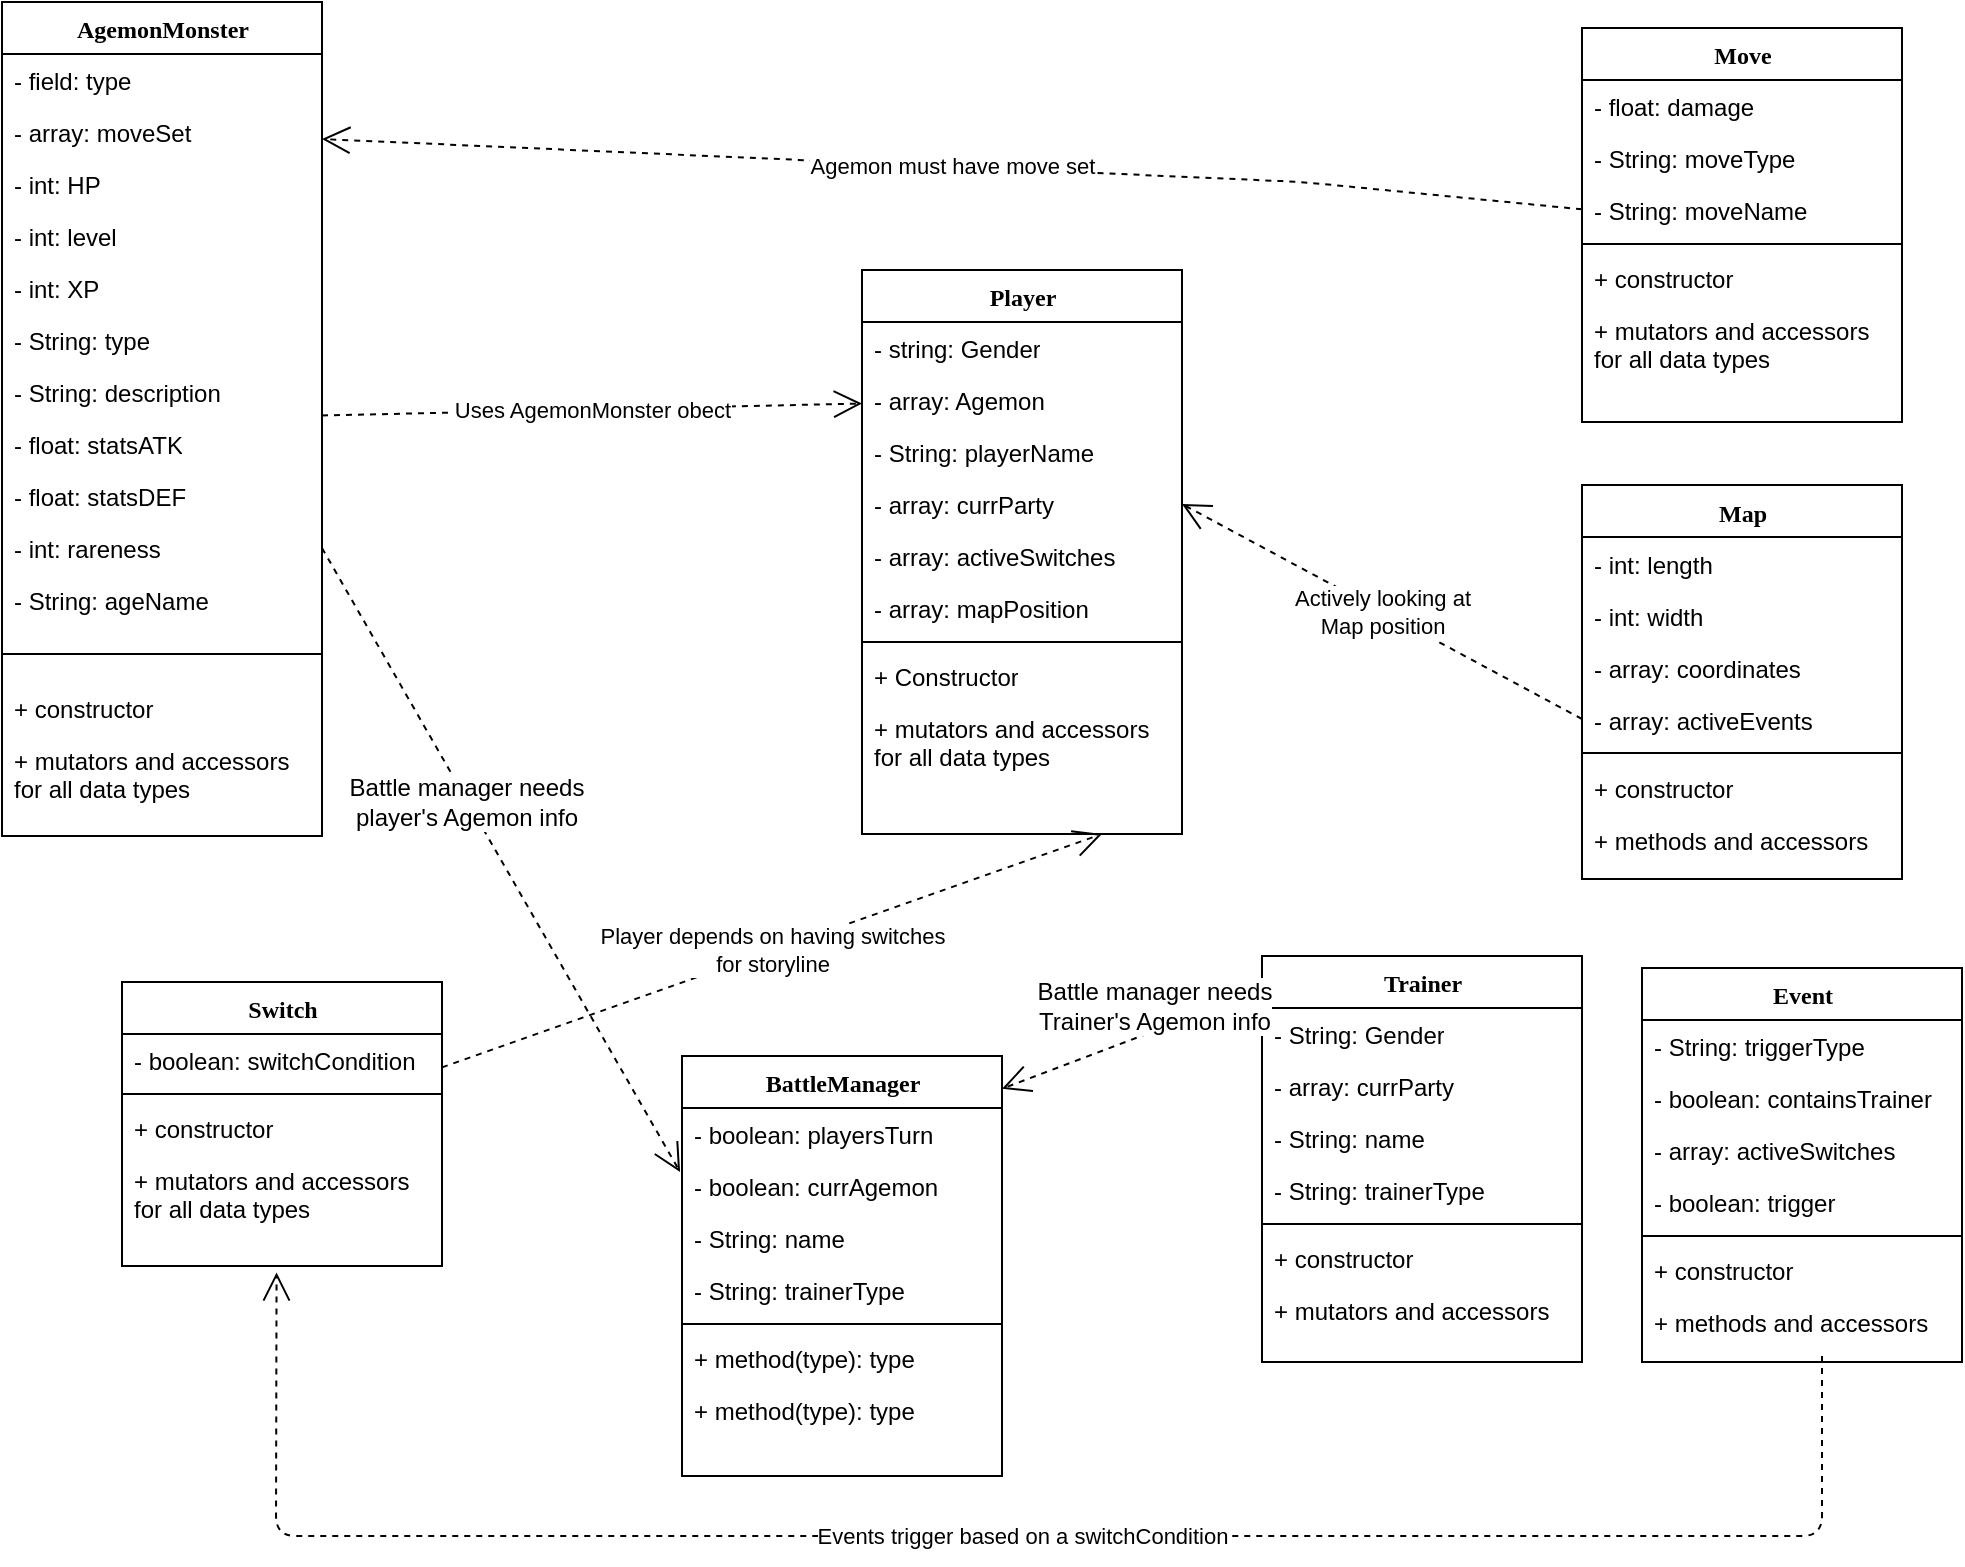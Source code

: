 <mxfile version="10.6.1" type="device"><diagram name="Page-1" id="9f46799a-70d6-7492-0946-bef42562c5a5"><mxGraphModel dx="1640" dy="899" grid="1" gridSize="10" guides="1" tooltips="1" connect="1" arrows="1" fold="1" page="1" pageScale="1" pageWidth="1100" pageHeight="850" background="#ffffff" math="0" shadow="0"><root><mxCell id="0"/><mxCell id="1" parent="0"/><mxCell id="78961159f06e98e8-17" value="Player" style="swimlane;html=1;fontStyle=1;align=center;verticalAlign=top;childLayout=stackLayout;horizontal=1;startSize=26;horizontalStack=0;resizeParent=1;resizeLast=0;collapsible=1;marginBottom=0;swimlaneFillColor=#ffffff;rounded=0;shadow=0;comic=0;labelBackgroundColor=none;strokeColor=#000000;strokeWidth=1;fillColor=none;fontFamily=Verdana;fontSize=12;fontColor=#000000;" parent="1" vertex="1"><mxGeometry x="480" y="187" width="160" height="282" as="geometry"/></mxCell><mxCell id="78961159f06e98e8-21" value="- string: Gender" style="text;html=1;strokeColor=none;fillColor=none;align=left;verticalAlign=top;spacingLeft=4;spacingRight=4;whiteSpace=wrap;overflow=hidden;rotatable=0;points=[[0,0.5],[1,0.5]];portConstraint=eastwest;" parent="78961159f06e98e8-17" vertex="1"><mxGeometry y="26" width="160" height="26" as="geometry"/></mxCell><mxCell id="78961159f06e98e8-23" value="- array: Agemon" style="text;html=1;strokeColor=none;fillColor=none;align=left;verticalAlign=top;spacingLeft=4;spacingRight=4;whiteSpace=wrap;overflow=hidden;rotatable=0;points=[[0,0.5],[1,0.5]];portConstraint=eastwest;" parent="78961159f06e98e8-17" vertex="1"><mxGeometry y="52" width="160" height="26" as="geometry"/></mxCell><mxCell id="78961159f06e98e8-25" value="- String: playerName" style="text;html=1;strokeColor=none;fillColor=none;align=left;verticalAlign=top;spacingLeft=4;spacingRight=4;whiteSpace=wrap;overflow=hidden;rotatable=0;points=[[0,0.5],[1,0.5]];portConstraint=eastwest;" parent="78961159f06e98e8-17" vertex="1"><mxGeometry y="78" width="160" height="26" as="geometry"/></mxCell><mxCell id="78961159f06e98e8-26" value="- array: currParty" style="text;html=1;strokeColor=none;fillColor=none;align=left;verticalAlign=top;spacingLeft=4;spacingRight=4;whiteSpace=wrap;overflow=hidden;rotatable=0;points=[[0,0.5],[1,0.5]];portConstraint=eastwest;" parent="78961159f06e98e8-17" vertex="1"><mxGeometry y="104" width="160" height="26" as="geometry"/></mxCell><mxCell id="78961159f06e98e8-24" value="- array: activeSwitches" style="text;html=1;strokeColor=none;fillColor=none;align=left;verticalAlign=top;spacingLeft=4;spacingRight=4;whiteSpace=wrap;overflow=hidden;rotatable=0;points=[[0,0.5],[1,0.5]];portConstraint=eastwest;" parent="78961159f06e98e8-17" vertex="1"><mxGeometry y="130" width="160" height="26" as="geometry"/></mxCell><mxCell id="37anoXIaGExkHQI6Gx-t-56" value="- array: mapPosition" style="text;html=1;strokeColor=none;fillColor=none;align=left;verticalAlign=top;spacingLeft=4;spacingRight=4;whiteSpace=wrap;overflow=hidden;rotatable=0;points=[[0,0.5],[1,0.5]];portConstraint=eastwest;" vertex="1" parent="78961159f06e98e8-17"><mxGeometry y="156" width="160" height="26" as="geometry"/></mxCell><mxCell id="78961159f06e98e8-19" value="" style="line;html=1;strokeWidth=1;fillColor=none;align=left;verticalAlign=middle;spacingTop=-1;spacingLeft=3;spacingRight=3;rotatable=0;labelPosition=right;points=[];portConstraint=eastwest;" parent="78961159f06e98e8-17" vertex="1"><mxGeometry y="182" width="160" height="8" as="geometry"/></mxCell><mxCell id="78961159f06e98e8-20" value="+ Constructor" style="text;html=1;strokeColor=none;fillColor=none;align=left;verticalAlign=top;spacingLeft=4;spacingRight=4;whiteSpace=wrap;overflow=hidden;rotatable=0;points=[[0,0.5],[1,0.5]];portConstraint=eastwest;" parent="78961159f06e98e8-17" vertex="1"><mxGeometry y="190" width="160" height="26" as="geometry"/></mxCell><mxCell id="78961159f06e98e8-27" value="+ mutators and accessors for all data types&lt;br&gt;" style="text;html=1;strokeColor=none;fillColor=none;align=left;verticalAlign=top;spacingLeft=4;spacingRight=4;whiteSpace=wrap;overflow=hidden;rotatable=0;points=[[0,0.5],[1,0.5]];portConstraint=eastwest;" parent="78961159f06e98e8-17" vertex="1"><mxGeometry y="216" width="160" height="40" as="geometry"/></mxCell><mxCell id="78961159f06e98e8-43" value="Event" style="swimlane;html=1;fontStyle=1;align=center;verticalAlign=top;childLayout=stackLayout;horizontal=1;startSize=26;horizontalStack=0;resizeParent=1;resizeLast=0;collapsible=1;marginBottom=0;swimlaneFillColor=#ffffff;rounded=0;shadow=0;comic=0;labelBackgroundColor=none;strokeColor=#000000;strokeWidth=1;fillColor=none;fontFamily=Verdana;fontSize=12;fontColor=#000000;" parent="1" vertex="1"><mxGeometry x="870" y="536" width="160" height="197" as="geometry"/></mxCell><mxCell id="78961159f06e98e8-44" value="- String: triggerType" style="text;html=1;strokeColor=none;fillColor=none;align=left;verticalAlign=top;spacingLeft=4;spacingRight=4;whiteSpace=wrap;overflow=hidden;rotatable=0;points=[[0,0.5],[1,0.5]];portConstraint=eastwest;" parent="78961159f06e98e8-43" vertex="1"><mxGeometry y="26" width="160" height="26" as="geometry"/></mxCell><mxCell id="78961159f06e98e8-45" value="- boolean: containsTrainer" style="text;html=1;strokeColor=none;fillColor=none;align=left;verticalAlign=top;spacingLeft=4;spacingRight=4;whiteSpace=wrap;overflow=hidden;rotatable=0;points=[[0,0.5],[1,0.5]];portConstraint=eastwest;" parent="78961159f06e98e8-43" vertex="1"><mxGeometry y="52" width="160" height="26" as="geometry"/></mxCell><mxCell id="78961159f06e98e8-49" value="- array: activeSwitches" style="text;html=1;strokeColor=none;fillColor=none;align=left;verticalAlign=top;spacingLeft=4;spacingRight=4;whiteSpace=wrap;overflow=hidden;rotatable=0;points=[[0,0.5],[1,0.5]];portConstraint=eastwest;" parent="78961159f06e98e8-43" vertex="1"><mxGeometry y="78" width="160" height="26" as="geometry"/></mxCell><mxCell id="78961159f06e98e8-50" value="- boolean: trigger&amp;nbsp;" style="text;html=1;strokeColor=none;fillColor=none;align=left;verticalAlign=top;spacingLeft=4;spacingRight=4;whiteSpace=wrap;overflow=hidden;rotatable=0;points=[[0,0.5],[1,0.5]];portConstraint=eastwest;" parent="78961159f06e98e8-43" vertex="1"><mxGeometry y="104" width="160" height="26" as="geometry"/></mxCell><mxCell id="78961159f06e98e8-51" value="" style="line;html=1;strokeWidth=1;fillColor=none;align=left;verticalAlign=middle;spacingTop=-1;spacingLeft=3;spacingRight=3;rotatable=0;labelPosition=right;points=[];portConstraint=eastwest;" parent="78961159f06e98e8-43" vertex="1"><mxGeometry y="130" width="160" height="8" as="geometry"/></mxCell><mxCell id="78961159f06e98e8-52" value="+ constructor" style="text;html=1;strokeColor=none;fillColor=none;align=left;verticalAlign=top;spacingLeft=4;spacingRight=4;whiteSpace=wrap;overflow=hidden;rotatable=0;points=[[0,0.5],[1,0.5]];portConstraint=eastwest;" parent="78961159f06e98e8-43" vertex="1"><mxGeometry y="138" width="160" height="26" as="geometry"/></mxCell><mxCell id="78961159f06e98e8-53" value="+ methods and accessors" style="text;html=1;strokeColor=none;fillColor=none;align=left;verticalAlign=top;spacingLeft=4;spacingRight=4;whiteSpace=wrap;overflow=hidden;rotatable=0;points=[[0,0.5],[1,0.5]];portConstraint=eastwest;" parent="78961159f06e98e8-43" vertex="1"><mxGeometry y="164" width="160" height="26" as="geometry"/></mxCell><mxCell id="37anoXIaGExkHQI6Gx-t-1" value="AgemonMonster" style="swimlane;html=1;fontStyle=1;align=center;verticalAlign=top;childLayout=stackLayout;horizontal=1;startSize=26;horizontalStack=0;resizeParent=1;resizeLast=0;collapsible=1;marginBottom=0;swimlaneFillColor=#ffffff;rounded=0;shadow=0;comic=0;labelBackgroundColor=none;strokeColor=#000000;strokeWidth=1;fillColor=none;fontFamily=Verdana;fontSize=12;fontColor=#000000;" vertex="1" parent="1"><mxGeometry x="50" y="53" width="160" height="417" as="geometry"/></mxCell><mxCell id="37anoXIaGExkHQI6Gx-t-4" value="-&amp;nbsp;field: type" style="text;html=1;strokeColor=none;fillColor=none;align=left;verticalAlign=top;spacingLeft=4;spacingRight=4;whiteSpace=wrap;overflow=hidden;rotatable=0;points=[[0,0.5],[1,0.5]];portConstraint=eastwest;" vertex="1" parent="37anoXIaGExkHQI6Gx-t-1"><mxGeometry y="26" width="160" height="26" as="geometry"/></mxCell><mxCell id="37anoXIaGExkHQI6Gx-t-2" value="- array: moveSet" style="text;html=1;strokeColor=none;fillColor=none;align=left;verticalAlign=top;spacingLeft=4;spacingRight=4;whiteSpace=wrap;overflow=hidden;rotatable=0;points=[[0,0.5],[1,0.5]];portConstraint=eastwest;" vertex="1" parent="37anoXIaGExkHQI6Gx-t-1"><mxGeometry y="52" width="160" height="26" as="geometry"/></mxCell><mxCell id="37anoXIaGExkHQI6Gx-t-3" value="- int: HP&lt;br&gt;" style="text;html=1;strokeColor=none;fillColor=none;align=left;verticalAlign=top;spacingLeft=4;spacingRight=4;whiteSpace=wrap;overflow=hidden;rotatable=0;points=[[0,0.5],[1,0.5]];portConstraint=eastwest;" vertex="1" parent="37anoXIaGExkHQI6Gx-t-1"><mxGeometry y="78" width="160" height="26" as="geometry"/></mxCell><mxCell id="37anoXIaGExkHQI6Gx-t-5" value="- int: level" style="text;html=1;strokeColor=none;fillColor=none;align=left;verticalAlign=top;spacingLeft=4;spacingRight=4;whiteSpace=wrap;overflow=hidden;rotatable=0;points=[[0,0.5],[1,0.5]];portConstraint=eastwest;" vertex="1" parent="37anoXIaGExkHQI6Gx-t-1"><mxGeometry y="104" width="160" height="26" as="geometry"/></mxCell><mxCell id="37anoXIaGExkHQI6Gx-t-20" value="- int: XP" style="text;html=1;strokeColor=none;fillColor=none;align=left;verticalAlign=top;spacingLeft=4;spacingRight=4;whiteSpace=wrap;overflow=hidden;rotatable=0;points=[[0,0.5],[1,0.5]];portConstraint=eastwest;" vertex="1" parent="37anoXIaGExkHQI6Gx-t-1"><mxGeometry y="130" width="160" height="26" as="geometry"/></mxCell><mxCell id="37anoXIaGExkHQI6Gx-t-21" value="- String: type&lt;br&gt;" style="text;html=1;strokeColor=none;fillColor=none;align=left;verticalAlign=top;spacingLeft=4;spacingRight=4;whiteSpace=wrap;overflow=hidden;rotatable=0;points=[[0,0.5],[1,0.5]];portConstraint=eastwest;" vertex="1" parent="37anoXIaGExkHQI6Gx-t-1"><mxGeometry y="156" width="160" height="26" as="geometry"/></mxCell><mxCell id="37anoXIaGExkHQI6Gx-t-22" value="- String: description" style="text;html=1;strokeColor=none;fillColor=none;align=left;verticalAlign=top;spacingLeft=4;spacingRight=4;whiteSpace=wrap;overflow=hidden;rotatable=0;points=[[0,0.5],[1,0.5]];portConstraint=eastwest;" vertex="1" parent="37anoXIaGExkHQI6Gx-t-1"><mxGeometry y="182" width="160" height="26" as="geometry"/></mxCell><mxCell id="37anoXIaGExkHQI6Gx-t-23" value="- float: statsATK" style="text;html=1;strokeColor=none;fillColor=none;align=left;verticalAlign=top;spacingLeft=4;spacingRight=4;whiteSpace=wrap;overflow=hidden;rotatable=0;points=[[0,0.5],[1,0.5]];portConstraint=eastwest;" vertex="1" parent="37anoXIaGExkHQI6Gx-t-1"><mxGeometry y="208" width="160" height="26" as="geometry"/></mxCell><mxCell id="37anoXIaGExkHQI6Gx-t-24" value="- float: statsDEF" style="text;html=1;strokeColor=none;fillColor=none;align=left;verticalAlign=top;spacingLeft=4;spacingRight=4;whiteSpace=wrap;overflow=hidden;rotatable=0;points=[[0,0.5],[1,0.5]];portConstraint=eastwest;" vertex="1" parent="37anoXIaGExkHQI6Gx-t-1"><mxGeometry y="234" width="160" height="26" as="geometry"/></mxCell><mxCell id="37anoXIaGExkHQI6Gx-t-25" value="- int: rareness" style="text;html=1;strokeColor=none;fillColor=none;align=left;verticalAlign=top;spacingLeft=4;spacingRight=4;whiteSpace=wrap;overflow=hidden;rotatable=0;points=[[0,0.5],[1,0.5]];portConstraint=eastwest;" vertex="1" parent="37anoXIaGExkHQI6Gx-t-1"><mxGeometry y="260" width="160" height="26" as="geometry"/></mxCell><mxCell id="37anoXIaGExkHQI6Gx-t-26" value="- String: ageName" style="text;html=1;strokeColor=none;fillColor=none;align=left;verticalAlign=top;spacingLeft=4;spacingRight=4;whiteSpace=wrap;overflow=hidden;rotatable=0;points=[[0,0.5],[1,0.5]];portConstraint=eastwest;" vertex="1" parent="37anoXIaGExkHQI6Gx-t-1"><mxGeometry y="286" width="160" height="26" as="geometry"/></mxCell><mxCell id="37anoXIaGExkHQI6Gx-t-6" value="" style="line;html=1;strokeWidth=1;fillColor=none;align=left;verticalAlign=middle;spacingTop=-1;spacingLeft=3;spacingRight=3;rotatable=0;labelPosition=right;points=[];portConstraint=eastwest;" vertex="1" parent="37anoXIaGExkHQI6Gx-t-1"><mxGeometry y="312" width="160" height="28" as="geometry"/></mxCell><mxCell id="37anoXIaGExkHQI6Gx-t-8" value="+ constructor" style="text;html=1;strokeColor=none;fillColor=none;align=left;verticalAlign=top;spacingLeft=4;spacingRight=4;whiteSpace=wrap;overflow=hidden;rotatable=0;points=[[0,0.5],[1,0.5]];portConstraint=eastwest;" vertex="1" parent="37anoXIaGExkHQI6Gx-t-1"><mxGeometry y="340" width="160" height="26" as="geometry"/></mxCell><mxCell id="37anoXIaGExkHQI6Gx-t-7" value="+ mutators and accessors for all data types&lt;br&gt;&lt;br&gt;" style="text;html=1;strokeColor=none;fillColor=none;align=left;verticalAlign=top;spacingLeft=4;spacingRight=4;whiteSpace=wrap;overflow=hidden;rotatable=0;points=[[0,0.5],[1,0.5]];portConstraint=eastwest;" vertex="1" parent="37anoXIaGExkHQI6Gx-t-1"><mxGeometry y="366" width="160" height="38" as="geometry"/></mxCell><mxCell id="37anoXIaGExkHQI6Gx-t-9" value="Move" style="swimlane;html=1;fontStyle=1;align=center;verticalAlign=top;childLayout=stackLayout;horizontal=1;startSize=26;horizontalStack=0;resizeParent=1;resizeLast=0;collapsible=1;marginBottom=0;swimlaneFillColor=#ffffff;rounded=0;shadow=0;comic=0;labelBackgroundColor=none;strokeColor=#000000;strokeWidth=1;fillColor=none;fontFamily=Verdana;fontSize=12;fontColor=#000000;" vertex="1" parent="1"><mxGeometry x="840" y="66" width="160" height="197" as="geometry"/></mxCell><mxCell id="37anoXIaGExkHQI6Gx-t-10" value="- float: damage" style="text;html=1;strokeColor=none;fillColor=none;align=left;verticalAlign=top;spacingLeft=4;spacingRight=4;whiteSpace=wrap;overflow=hidden;rotatable=0;points=[[0,0.5],[1,0.5]];portConstraint=eastwest;" vertex="1" parent="37anoXIaGExkHQI6Gx-t-9"><mxGeometry y="26" width="160" height="26" as="geometry"/></mxCell><mxCell id="37anoXIaGExkHQI6Gx-t-11" value="- String: moveType" style="text;html=1;strokeColor=none;fillColor=none;align=left;verticalAlign=top;spacingLeft=4;spacingRight=4;whiteSpace=wrap;overflow=hidden;rotatable=0;points=[[0,0.5],[1,0.5]];portConstraint=eastwest;" vertex="1" parent="37anoXIaGExkHQI6Gx-t-9"><mxGeometry y="52" width="160" height="26" as="geometry"/></mxCell><mxCell id="37anoXIaGExkHQI6Gx-t-12" value="- String: moveName" style="text;html=1;strokeColor=none;fillColor=none;align=left;verticalAlign=top;spacingLeft=4;spacingRight=4;whiteSpace=wrap;overflow=hidden;rotatable=0;points=[[0,0.5],[1,0.5]];portConstraint=eastwest;" vertex="1" parent="37anoXIaGExkHQI6Gx-t-9"><mxGeometry y="78" width="160" height="26" as="geometry"/></mxCell><mxCell id="37anoXIaGExkHQI6Gx-t-14" value="" style="line;html=1;strokeWidth=1;fillColor=none;align=left;verticalAlign=middle;spacingTop=-1;spacingLeft=3;spacingRight=3;rotatable=0;labelPosition=right;points=[];portConstraint=eastwest;" vertex="1" parent="37anoXIaGExkHQI6Gx-t-9"><mxGeometry y="104" width="160" height="8" as="geometry"/></mxCell><mxCell id="37anoXIaGExkHQI6Gx-t-15" value="+ constructor" style="text;html=1;strokeColor=none;fillColor=none;align=left;verticalAlign=top;spacingLeft=4;spacingRight=4;whiteSpace=wrap;overflow=hidden;rotatable=0;points=[[0,0.5],[1,0.5]];portConstraint=eastwest;" vertex="1" parent="37anoXIaGExkHQI6Gx-t-9"><mxGeometry y="112" width="160" height="26" as="geometry"/></mxCell><mxCell id="37anoXIaGExkHQI6Gx-t-16" value="+ mutators and accessors for all data types" style="text;html=1;strokeColor=none;fillColor=none;align=left;verticalAlign=top;spacingLeft=4;spacingRight=4;whiteSpace=wrap;overflow=hidden;rotatable=0;points=[[0,0.5],[1,0.5]];portConstraint=eastwest;" vertex="1" parent="37anoXIaGExkHQI6Gx-t-9"><mxGeometry y="138" width="160" height="42" as="geometry"/></mxCell><mxCell id="37anoXIaGExkHQI6Gx-t-27" value="Trainer" style="swimlane;html=1;fontStyle=1;align=center;verticalAlign=top;childLayout=stackLayout;horizontal=1;startSize=26;horizontalStack=0;resizeParent=1;resizeLast=0;collapsible=1;marginBottom=0;swimlaneFillColor=#ffffff;rounded=0;shadow=0;comic=0;labelBackgroundColor=none;strokeColor=#000000;strokeWidth=1;fillColor=none;fontFamily=Verdana;fontSize=12;fontColor=#000000;" vertex="1" parent="1"><mxGeometry x="680" y="530" width="160" height="203" as="geometry"/></mxCell><mxCell id="37anoXIaGExkHQI6Gx-t-28" value="- String: Gender" style="text;html=1;strokeColor=none;fillColor=none;align=left;verticalAlign=top;spacingLeft=4;spacingRight=4;whiteSpace=wrap;overflow=hidden;rotatable=0;points=[[0,0.5],[1,0.5]];portConstraint=eastwest;" vertex="1" parent="37anoXIaGExkHQI6Gx-t-27"><mxGeometry y="26" width="160" height="26" as="geometry"/></mxCell><mxCell id="37anoXIaGExkHQI6Gx-t-29" value="- array: currParty" style="text;html=1;strokeColor=none;fillColor=none;align=left;verticalAlign=top;spacingLeft=4;spacingRight=4;whiteSpace=wrap;overflow=hidden;rotatable=0;points=[[0,0.5],[1,0.5]];portConstraint=eastwest;" vertex="1" parent="37anoXIaGExkHQI6Gx-t-27"><mxGeometry y="52" width="160" height="26" as="geometry"/></mxCell><mxCell id="37anoXIaGExkHQI6Gx-t-30" value="- String: name" style="text;html=1;strokeColor=none;fillColor=none;align=left;verticalAlign=top;spacingLeft=4;spacingRight=4;whiteSpace=wrap;overflow=hidden;rotatable=0;points=[[0,0.5],[1,0.5]];portConstraint=eastwest;" vertex="1" parent="37anoXIaGExkHQI6Gx-t-27"><mxGeometry y="78" width="160" height="26" as="geometry"/></mxCell><mxCell id="37anoXIaGExkHQI6Gx-t-31" value="- String: trainerType" style="text;html=1;strokeColor=none;fillColor=none;align=left;verticalAlign=top;spacingLeft=4;spacingRight=4;whiteSpace=wrap;overflow=hidden;rotatable=0;points=[[0,0.5],[1,0.5]];portConstraint=eastwest;" vertex="1" parent="37anoXIaGExkHQI6Gx-t-27"><mxGeometry y="104" width="160" height="26" as="geometry"/></mxCell><mxCell id="37anoXIaGExkHQI6Gx-t-32" value="" style="line;html=1;strokeWidth=1;fillColor=none;align=left;verticalAlign=middle;spacingTop=-1;spacingLeft=3;spacingRight=3;rotatable=0;labelPosition=right;points=[];portConstraint=eastwest;" vertex="1" parent="37anoXIaGExkHQI6Gx-t-27"><mxGeometry y="130" width="160" height="8" as="geometry"/></mxCell><mxCell id="37anoXIaGExkHQI6Gx-t-33" value="+ constructor" style="text;html=1;strokeColor=none;fillColor=none;align=left;verticalAlign=top;spacingLeft=4;spacingRight=4;whiteSpace=wrap;overflow=hidden;rotatable=0;points=[[0,0.5],[1,0.5]];portConstraint=eastwest;" vertex="1" parent="37anoXIaGExkHQI6Gx-t-27"><mxGeometry y="138" width="160" height="26" as="geometry"/></mxCell><mxCell id="37anoXIaGExkHQI6Gx-t-34" value="+ mutators and accessors" style="text;html=1;strokeColor=none;fillColor=none;align=left;verticalAlign=top;spacingLeft=4;spacingRight=4;whiteSpace=wrap;overflow=hidden;rotatable=0;points=[[0,0.5],[1,0.5]];portConstraint=eastwest;" vertex="1" parent="37anoXIaGExkHQI6Gx-t-27"><mxGeometry y="164" width="160" height="36" as="geometry"/></mxCell><mxCell id="37anoXIaGExkHQI6Gx-t-35" value="Switch" style="swimlane;html=1;fontStyle=1;align=center;verticalAlign=top;childLayout=stackLayout;horizontal=1;startSize=26;horizontalStack=0;resizeParent=1;resizeLast=0;collapsible=1;marginBottom=0;swimlaneFillColor=#ffffff;rounded=0;shadow=0;comic=0;labelBackgroundColor=none;strokeColor=#000000;strokeWidth=1;fillColor=none;fontFamily=Verdana;fontSize=12;fontColor=#000000;" vertex="1" parent="1"><mxGeometry x="110" y="543" width="160" height="142" as="geometry"/></mxCell><mxCell id="37anoXIaGExkHQI6Gx-t-36" value="- boolean: switchCondition" style="text;html=1;strokeColor=none;fillColor=none;align=left;verticalAlign=top;spacingLeft=4;spacingRight=4;whiteSpace=wrap;overflow=hidden;rotatable=0;points=[[0,0.5],[1,0.5]];portConstraint=eastwest;" vertex="1" parent="37anoXIaGExkHQI6Gx-t-35"><mxGeometry y="26" width="160" height="26" as="geometry"/></mxCell><mxCell id="37anoXIaGExkHQI6Gx-t-40" value="" style="line;html=1;strokeWidth=1;fillColor=none;align=left;verticalAlign=middle;spacingTop=-1;spacingLeft=3;spacingRight=3;rotatable=0;labelPosition=right;points=[];portConstraint=eastwest;" vertex="1" parent="37anoXIaGExkHQI6Gx-t-35"><mxGeometry y="52" width="160" height="8" as="geometry"/></mxCell><mxCell id="37anoXIaGExkHQI6Gx-t-41" value="+ constructor" style="text;html=1;strokeColor=none;fillColor=none;align=left;verticalAlign=top;spacingLeft=4;spacingRight=4;whiteSpace=wrap;overflow=hidden;rotatable=0;points=[[0,0.5],[1,0.5]];portConstraint=eastwest;" vertex="1" parent="37anoXIaGExkHQI6Gx-t-35"><mxGeometry y="60" width="160" height="26" as="geometry"/></mxCell><mxCell id="37anoXIaGExkHQI6Gx-t-42" value="+ mutators and accessors for all data types" style="text;html=1;strokeColor=none;fillColor=none;align=left;verticalAlign=top;spacingLeft=4;spacingRight=4;whiteSpace=wrap;overflow=hidden;rotatable=0;points=[[0,0.5],[1,0.5]];portConstraint=eastwest;" vertex="1" parent="37anoXIaGExkHQI6Gx-t-35"><mxGeometry y="86" width="160" height="56" as="geometry"/></mxCell><mxCell id="37anoXIaGExkHQI6Gx-t-43" value="Map" style="swimlane;html=1;fontStyle=1;align=center;verticalAlign=top;childLayout=stackLayout;horizontal=1;startSize=26;horizontalStack=0;resizeParent=1;resizeLast=0;collapsible=1;marginBottom=0;swimlaneFillColor=#ffffff;rounded=0;shadow=0;comic=0;labelBackgroundColor=none;strokeColor=#000000;strokeWidth=1;fillColor=none;fontFamily=Verdana;fontSize=12;fontColor=#000000;" vertex="1" parent="1"><mxGeometry x="840" y="294.5" width="160" height="197" as="geometry"/></mxCell><mxCell id="37anoXIaGExkHQI6Gx-t-44" value="- int: length" style="text;html=1;strokeColor=none;fillColor=none;align=left;verticalAlign=top;spacingLeft=4;spacingRight=4;whiteSpace=wrap;overflow=hidden;rotatable=0;points=[[0,0.5],[1,0.5]];portConstraint=eastwest;" vertex="1" parent="37anoXIaGExkHQI6Gx-t-43"><mxGeometry y="26" width="160" height="26" as="geometry"/></mxCell><mxCell id="37anoXIaGExkHQI6Gx-t-45" value="- int: width" style="text;html=1;strokeColor=none;fillColor=none;align=left;verticalAlign=top;spacingLeft=4;spacingRight=4;whiteSpace=wrap;overflow=hidden;rotatable=0;points=[[0,0.5],[1,0.5]];portConstraint=eastwest;" vertex="1" parent="37anoXIaGExkHQI6Gx-t-43"><mxGeometry y="52" width="160" height="26" as="geometry"/></mxCell><mxCell id="37anoXIaGExkHQI6Gx-t-46" value="- array: coordinates" style="text;html=1;strokeColor=none;fillColor=none;align=left;verticalAlign=top;spacingLeft=4;spacingRight=4;whiteSpace=wrap;overflow=hidden;rotatable=0;points=[[0,0.5],[1,0.5]];portConstraint=eastwest;" vertex="1" parent="37anoXIaGExkHQI6Gx-t-43"><mxGeometry y="78" width="160" height="26" as="geometry"/></mxCell><mxCell id="37anoXIaGExkHQI6Gx-t-47" value="- array: activeEvents" style="text;html=1;strokeColor=none;fillColor=none;align=left;verticalAlign=top;spacingLeft=4;spacingRight=4;whiteSpace=wrap;overflow=hidden;rotatable=0;points=[[0,0.5],[1,0.5]];portConstraint=eastwest;" vertex="1" parent="37anoXIaGExkHQI6Gx-t-43"><mxGeometry y="104" width="160" height="26" as="geometry"/></mxCell><mxCell id="37anoXIaGExkHQI6Gx-t-48" value="" style="line;html=1;strokeWidth=1;fillColor=none;align=left;verticalAlign=middle;spacingTop=-1;spacingLeft=3;spacingRight=3;rotatable=0;labelPosition=right;points=[];portConstraint=eastwest;" vertex="1" parent="37anoXIaGExkHQI6Gx-t-43"><mxGeometry y="130" width="160" height="8" as="geometry"/></mxCell><mxCell id="37anoXIaGExkHQI6Gx-t-49" value="+ constructor" style="text;html=1;strokeColor=none;fillColor=none;align=left;verticalAlign=top;spacingLeft=4;spacingRight=4;whiteSpace=wrap;overflow=hidden;rotatable=0;points=[[0,0.5],[1,0.5]];portConstraint=eastwest;" vertex="1" parent="37anoXIaGExkHQI6Gx-t-43"><mxGeometry y="138" width="160" height="26" as="geometry"/></mxCell><mxCell id="37anoXIaGExkHQI6Gx-t-50" value="+ methods and accessors" style="text;html=1;strokeColor=none;fillColor=none;align=left;verticalAlign=top;spacingLeft=4;spacingRight=4;whiteSpace=wrap;overflow=hidden;rotatable=0;points=[[0,0.5],[1,0.5]];portConstraint=eastwest;" vertex="1" parent="37anoXIaGExkHQI6Gx-t-43"><mxGeometry y="164" width="160" height="26" as="geometry"/></mxCell><mxCell id="37anoXIaGExkHQI6Gx-t-52" value="Uses AgemonMonster obect" style="endArrow=open;endSize=12;dashed=1;html=1;" edge="1" parent="1" source="37anoXIaGExkHQI6Gx-t-1" target="78961159f06e98e8-23"><mxGeometry width="160" relative="1" as="geometry"><mxPoint x="250" y="147.5" as="sourcePoint"/><mxPoint x="380" y="330" as="targetPoint"/></mxGeometry></mxCell><mxCell id="37anoXIaGExkHQI6Gx-t-54" value="Player depends on having switches&lt;br&gt;for storyline&lt;br&gt;" style="endArrow=open;endSize=12;dashed=1;html=1;entryX=0.75;entryY=1;entryDx=0;entryDy=0;" edge="1" parent="1" source="37anoXIaGExkHQI6Gx-t-35" target="78961159f06e98e8-17"><mxGeometry width="160" relative="1" as="geometry"><mxPoint x="170" y="340" as="sourcePoint"/><mxPoint x="320" y="410" as="targetPoint"/></mxGeometry></mxCell><mxCell id="37anoXIaGExkHQI6Gx-t-55" value="Agemon must have move set&lt;br&gt;" style="endArrow=open;endSize=12;dashed=1;html=1;" edge="1" parent="1" source="37anoXIaGExkHQI6Gx-t-9" target="37anoXIaGExkHQI6Gx-t-2"><mxGeometry width="160" relative="1" as="geometry"><mxPoint x="610" y="143" as="sourcePoint"/><mxPoint x="660" y="40" as="targetPoint"/><Array as="points"><mxPoint x="700" y="143"/></Array></mxGeometry></mxCell><mxCell id="37anoXIaGExkHQI6Gx-t-57" value="BattleManager" style="swimlane;html=1;fontStyle=1;align=center;verticalAlign=top;childLayout=stackLayout;horizontal=1;startSize=26;horizontalStack=0;resizeParent=1;resizeLast=0;collapsible=1;marginBottom=0;swimlaneFillColor=#ffffff;rounded=0;shadow=0;comic=0;labelBackgroundColor=none;strokeColor=#000000;strokeWidth=1;fillColor=none;fontFamily=Verdana;fontSize=12;fontColor=#000000;" vertex="1" parent="1"><mxGeometry x="390" y="580" width="160" height="210" as="geometry"/></mxCell><mxCell id="37anoXIaGExkHQI6Gx-t-58" value="- boolean: playersTurn" style="text;html=1;strokeColor=none;fillColor=none;align=left;verticalAlign=top;spacingLeft=4;spacingRight=4;whiteSpace=wrap;overflow=hidden;rotatable=0;points=[[0,0.5],[1,0.5]];portConstraint=eastwest;" vertex="1" parent="37anoXIaGExkHQI6Gx-t-57"><mxGeometry y="26" width="160" height="26" as="geometry"/></mxCell><mxCell id="37anoXIaGExkHQI6Gx-t-59" value="- boolean: currAgemon" style="text;html=1;strokeColor=none;fillColor=none;align=left;verticalAlign=top;spacingLeft=4;spacingRight=4;whiteSpace=wrap;overflow=hidden;rotatable=0;points=[[0,0.5],[1,0.5]];portConstraint=eastwest;" vertex="1" parent="37anoXIaGExkHQI6Gx-t-57"><mxGeometry y="52" width="160" height="26" as="geometry"/></mxCell><mxCell id="37anoXIaGExkHQI6Gx-t-60" value="- String: name" style="text;html=1;strokeColor=none;fillColor=none;align=left;verticalAlign=top;spacingLeft=4;spacingRight=4;whiteSpace=wrap;overflow=hidden;rotatable=0;points=[[0,0.5],[1,0.5]];portConstraint=eastwest;" vertex="1" parent="37anoXIaGExkHQI6Gx-t-57"><mxGeometry y="78" width="160" height="26" as="geometry"/></mxCell><mxCell id="37anoXIaGExkHQI6Gx-t-61" value="- String: trainerType" style="text;html=1;strokeColor=none;fillColor=none;align=left;verticalAlign=top;spacingLeft=4;spacingRight=4;whiteSpace=wrap;overflow=hidden;rotatable=0;points=[[0,0.5],[1,0.5]];portConstraint=eastwest;" vertex="1" parent="37anoXIaGExkHQI6Gx-t-57"><mxGeometry y="104" width="160" height="26" as="geometry"/></mxCell><mxCell id="37anoXIaGExkHQI6Gx-t-62" value="" style="line;html=1;strokeWidth=1;fillColor=none;align=left;verticalAlign=middle;spacingTop=-1;spacingLeft=3;spacingRight=3;rotatable=0;labelPosition=right;points=[];portConstraint=eastwest;" vertex="1" parent="37anoXIaGExkHQI6Gx-t-57"><mxGeometry y="130" width="160" height="8" as="geometry"/></mxCell><mxCell id="37anoXIaGExkHQI6Gx-t-63" value="+ method(type): type" style="text;html=1;strokeColor=none;fillColor=none;align=left;verticalAlign=top;spacingLeft=4;spacingRight=4;whiteSpace=wrap;overflow=hidden;rotatable=0;points=[[0,0.5],[1,0.5]];portConstraint=eastwest;" vertex="1" parent="37anoXIaGExkHQI6Gx-t-57"><mxGeometry y="138" width="160" height="26" as="geometry"/></mxCell><mxCell id="37anoXIaGExkHQI6Gx-t-64" value="+ method(type): type" style="text;html=1;strokeColor=none;fillColor=none;align=left;verticalAlign=top;spacingLeft=4;spacingRight=4;whiteSpace=wrap;overflow=hidden;rotatable=0;points=[[0,0.5],[1,0.5]];portConstraint=eastwest;" vertex="1" parent="37anoXIaGExkHQI6Gx-t-57"><mxGeometry y="164" width="160" height="36" as="geometry"/></mxCell><mxCell id="37anoXIaGExkHQI6Gx-t-66" value="" style="endArrow=open;endSize=12;dashed=1;html=1;entryX=-0.006;entryY=0.231;entryDx=0;entryDy=0;entryPerimeter=0;exitX=1;exitY=0.5;exitDx=0;exitDy=0;" edge="1" parent="1" source="37anoXIaGExkHQI6Gx-t-25" target="37anoXIaGExkHQI6Gx-t-59"><mxGeometry width="160" relative="1" as="geometry"><mxPoint x="200" y="325.5" as="sourcePoint"/><mxPoint x="360" y="325.5" as="targetPoint"/></mxGeometry></mxCell><mxCell id="37anoXIaGExkHQI6Gx-t-67" value="Battle manager needs&lt;br&gt;player's Agemon info&lt;br&gt;" style="text;html=1;resizable=0;points=[];align=center;verticalAlign=middle;labelBackgroundColor=#ffffff;" vertex="1" connectable="0" parent="37anoXIaGExkHQI6Gx-t-66"><mxGeometry x="-0.195" y="-1" relative="1" as="geometry"><mxPoint as="offset"/></mxGeometry></mxCell><mxCell id="37anoXIaGExkHQI6Gx-t-68" value="" style="endArrow=open;endSize=12;dashed=1;html=1;entryX=1;entryY=0.078;entryDx=0;entryDy=0;entryPerimeter=0;exitX=-0.006;exitY=0.086;exitDx=0;exitDy=0;exitPerimeter=0;" edge="1" parent="1" source="37anoXIaGExkHQI6Gx-t-27" target="37anoXIaGExkHQI6Gx-t-57"><mxGeometry width="160" relative="1" as="geometry"><mxPoint x="780.034" y="634.103" as="sourcePoint"/><mxPoint x="959.345" y="945.828" as="targetPoint"/></mxGeometry></mxCell><mxCell id="37anoXIaGExkHQI6Gx-t-69" value="Battle manager needs&lt;br&gt;Trainer's Agemon info&lt;br&gt;" style="text;html=1;resizable=0;points=[];align=center;verticalAlign=middle;labelBackgroundColor=#ffffff;" vertex="1" connectable="0" parent="37anoXIaGExkHQI6Gx-t-68"><mxGeometry x="-0.195" y="-1" relative="1" as="geometry"><mxPoint x="-1.5" y="-11.5" as="offset"/></mxGeometry></mxCell><mxCell id="37anoXIaGExkHQI6Gx-t-70" value="Events trigger based on a switchCondition" style="endArrow=open;endSize=12;dashed=1;html=1;entryX=0.483;entryY=1.057;entryDx=0;entryDy=0;entryPerimeter=0;" edge="1" parent="1" target="37anoXIaGExkHQI6Gx-t-42"><mxGeometry x="-0.015" width="160" relative="1" as="geometry"><mxPoint x="960" y="730" as="sourcePoint"/><mxPoint x="280" y="750" as="targetPoint"/><Array as="points"><mxPoint x="960" y="820"/><mxPoint x="187" y="820"/></Array><mxPoint as="offset"/></mxGeometry></mxCell><mxCell id="37anoXIaGExkHQI6Gx-t-76" value="Actively looking at&lt;br&gt;Map position&lt;br&gt;" style="endArrow=open;endSize=12;dashed=1;html=1;entryX=1;entryY=0.5;entryDx=0;entryDy=0;exitX=0;exitY=0.5;exitDx=0;exitDy=0;" edge="1" parent="1" source="37anoXIaGExkHQI6Gx-t-47" target="78961159f06e98e8-26"><mxGeometry width="160" relative="1" as="geometry"><mxPoint x="650" y="471" as="sourcePoint"/><mxPoint x="810" y="471" as="targetPoint"/></mxGeometry></mxCell></root></mxGraphModel></diagram></mxfile>